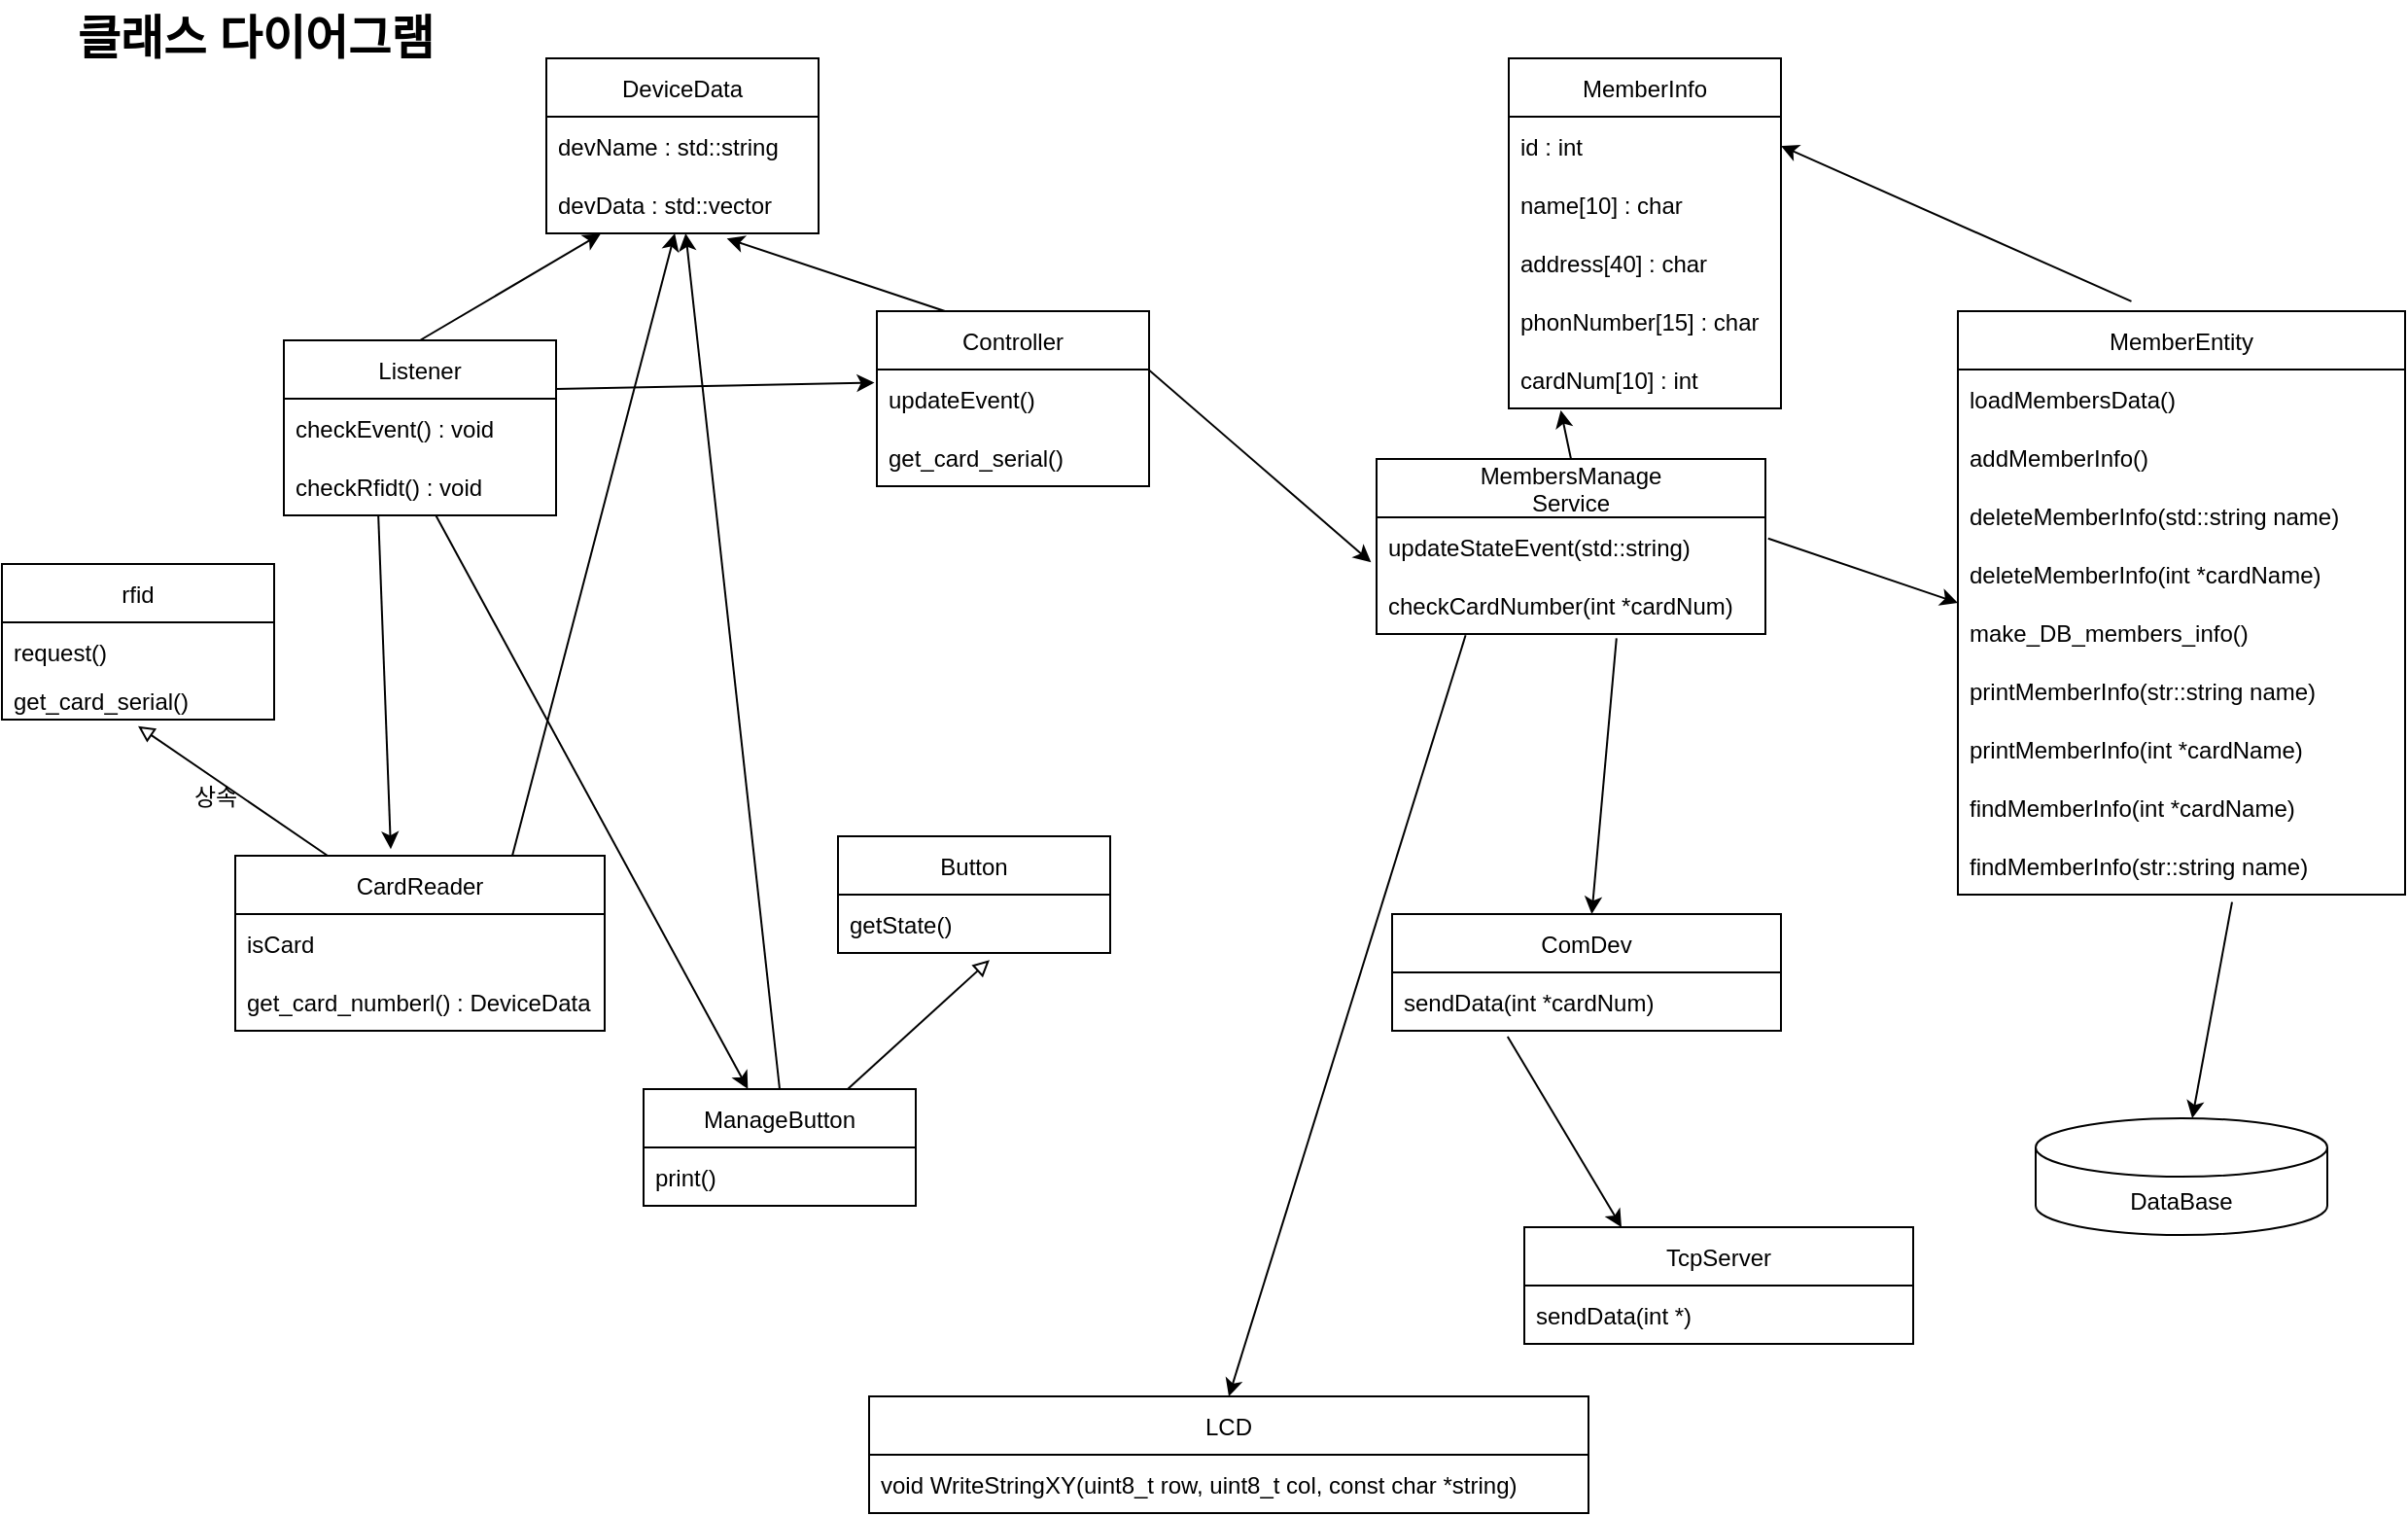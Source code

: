 <mxfile>
    <diagram id="y6Zlju1lAdBoqG-aDY1v" name="페이지-1">
        <mxGraphModel dx="734" dy="-27" grid="0" gridSize="10" guides="1" tooltips="1" connect="1" arrows="1" fold="1" page="0" pageScale="1" pageWidth="827" pageHeight="1169" background="none" math="0" shadow="0">
            <root>
                <mxCell id="0"/>
                <mxCell id="1" parent="0"/>
                <mxCell id="40" style="edgeStyle=none;html=1;exitX=0.5;exitY=0;exitDx=0;exitDy=0;entryX=0.2;entryY=1.007;entryDx=0;entryDy=0;entryPerimeter=0;endArrow=classic;endFill=1;" parent="1" source="8" target="33" edge="1">
                    <mxGeometry relative="1" as="geometry"/>
                </mxCell>
                <mxCell id="8" value="Listener" style="swimlane;fontStyle=0;childLayout=stackLayout;horizontal=1;startSize=30;horizontalStack=0;resizeParent=1;resizeParentMax=0;resizeLast=0;collapsible=1;marginBottom=0;" parent="1" vertex="1">
                    <mxGeometry x="175" y="585" width="140" height="90" as="geometry"/>
                </mxCell>
                <mxCell id="9" value="checkEvent() : void" style="text;strokeColor=none;fillColor=none;align=left;verticalAlign=middle;spacingLeft=4;spacingRight=4;overflow=hidden;points=[[0,0.5],[1,0.5]];portConstraint=eastwest;rotatable=0;" parent="8" vertex="1">
                    <mxGeometry y="30" width="140" height="30" as="geometry"/>
                </mxCell>
                <mxCell id="83" value="checkRfidt() : void" style="text;strokeColor=none;fillColor=none;align=left;verticalAlign=middle;spacingLeft=4;spacingRight=4;overflow=hidden;points=[[0,0.5],[1,0.5]];portConstraint=eastwest;rotatable=0;" parent="8" vertex="1">
                    <mxGeometry y="60" width="140" height="30" as="geometry"/>
                </mxCell>
                <mxCell id="12" value="rfid" style="swimlane;fontStyle=0;childLayout=stackLayout;horizontal=1;startSize=30;horizontalStack=0;resizeParent=1;resizeParentMax=0;resizeLast=0;collapsible=1;marginBottom=0;" parent="1" vertex="1">
                    <mxGeometry x="30" y="700" width="140" height="80" as="geometry">
                        <mxRectangle x="220" width="50" height="30" as="alternateBounds"/>
                    </mxGeometry>
                </mxCell>
                <mxCell id="13" value="request()" style="text;strokeColor=none;fillColor=none;align=left;verticalAlign=middle;spacingLeft=4;spacingRight=4;overflow=hidden;points=[[0,0.5],[1,0.5]];portConstraint=eastwest;rotatable=0;" parent="12" vertex="1">
                    <mxGeometry y="30" width="140" height="30" as="geometry"/>
                </mxCell>
                <mxCell id="14" value="get_card_serial()" style="text;strokeColor=none;fillColor=none;align=left;verticalAlign=middle;spacingLeft=4;spacingRight=4;overflow=hidden;points=[[0,0.5],[1,0.5]];portConstraint=eastwest;rotatable=0;" parent="12" vertex="1">
                    <mxGeometry y="60" width="140" height="20" as="geometry"/>
                </mxCell>
                <mxCell id="16" value="LCD" style="swimlane;fontStyle=0;childLayout=stackLayout;horizontal=1;startSize=30;horizontalStack=0;resizeParent=1;resizeParentMax=0;resizeLast=0;collapsible=1;marginBottom=0;" parent="1" vertex="1">
                    <mxGeometry x="476" y="1128" width="370" height="60" as="geometry"/>
                </mxCell>
                <mxCell id="17" value="void WriteStringXY(uint8_t row, uint8_t col, const char *string)" style="text;strokeColor=none;fillColor=none;align=left;verticalAlign=middle;spacingLeft=4;spacingRight=4;overflow=hidden;points=[[0,0.5],[1,0.5]];portConstraint=eastwest;rotatable=0;" parent="16" vertex="1">
                    <mxGeometry y="30" width="370" height="30" as="geometry"/>
                </mxCell>
                <mxCell id="21" value="" style="endArrow=classic;html=1;exitX=1;exitY=0.5;exitDx=0;exitDy=0;rounded=0;entryX=-0.009;entryY=0.227;entryDx=0;entryDy=0;entryPerimeter=0;" parent="1" target="28" edge="1">
                    <mxGeometry width="50" height="50" relative="1" as="geometry">
                        <mxPoint x="315" y="610" as="sourcePoint"/>
                        <mxPoint x="465" y="610" as="targetPoint"/>
                        <Array as="points"/>
                    </mxGeometry>
                </mxCell>
                <mxCell id="26" value="클래스 다이어그램" style="text;strokeColor=none;fillColor=none;html=1;fontSize=24;fontStyle=1;verticalAlign=middle;align=center;" parent="1" vertex="1">
                    <mxGeometry x="110" y="410" width="100" height="40" as="geometry"/>
                </mxCell>
                <mxCell id="41" style="edgeStyle=none;html=1;exitX=0.25;exitY=0;exitDx=0;exitDy=0;entryX=0.663;entryY=1.087;entryDx=0;entryDy=0;entryPerimeter=0;endArrow=classic;endFill=1;" parent="1" source="27" target="33" edge="1">
                    <mxGeometry relative="1" as="geometry"/>
                </mxCell>
                <mxCell id="59" style="edgeStyle=none;html=1;exitX=0.75;exitY=0;exitDx=0;exitDy=0;entryX=-0.014;entryY=0.771;entryDx=0;entryDy=0;entryPerimeter=0;" parent="1" source="27" target="52" edge="1">
                    <mxGeometry relative="1" as="geometry"/>
                </mxCell>
                <mxCell id="27" value="Controller" style="swimlane;fontStyle=0;childLayout=stackLayout;horizontal=1;startSize=30;horizontalStack=0;resizeParent=1;resizeParentMax=0;resizeLast=0;collapsible=1;marginBottom=0;" parent="1" vertex="1">
                    <mxGeometry x="480" y="570" width="140" height="90" as="geometry">
                        <mxRectangle x="220" width="50" height="30" as="alternateBounds"/>
                    </mxGeometry>
                </mxCell>
                <mxCell id="28" value="updateEvent()" style="text;strokeColor=none;fillColor=none;align=left;verticalAlign=middle;spacingLeft=4;spacingRight=4;overflow=hidden;points=[[0,0.5],[1,0.5]];portConstraint=eastwest;rotatable=0;" parent="27" vertex="1">
                    <mxGeometry y="30" width="140" height="30" as="geometry"/>
                </mxCell>
                <mxCell id="29" value="get_card_serial()" style="text;strokeColor=none;fillColor=none;align=left;verticalAlign=middle;spacingLeft=4;spacingRight=4;overflow=hidden;points=[[0,0.5],[1,0.5]];portConstraint=eastwest;rotatable=0;" parent="27" vertex="1">
                    <mxGeometry y="60" width="140" height="30" as="geometry"/>
                </mxCell>
                <mxCell id="30" value="" style="endArrow=classic;html=1;exitX=0.229;exitY=1.02;exitDx=0;exitDy=0;exitPerimeter=0;entryX=0.5;entryY=0;entryDx=0;entryDy=0;" parent="1" source="77" target="16" edge="1">
                    <mxGeometry width="50" height="50" relative="1" as="geometry">
                        <mxPoint x="460" y="785" as="sourcePoint"/>
                        <mxPoint x="510" y="735" as="targetPoint"/>
                    </mxGeometry>
                </mxCell>
                <mxCell id="31" value="DeviceData" style="swimlane;fontStyle=0;childLayout=stackLayout;horizontal=1;startSize=30;horizontalStack=0;resizeParent=1;resizeParentMax=0;resizeLast=0;collapsible=1;marginBottom=0;" parent="1" vertex="1">
                    <mxGeometry x="310" y="440" width="140" height="90" as="geometry">
                        <mxRectangle x="220" width="50" height="30" as="alternateBounds"/>
                    </mxGeometry>
                </mxCell>
                <mxCell id="32" value="devName : std::string" style="text;strokeColor=none;fillColor=none;align=left;verticalAlign=middle;spacingLeft=4;spacingRight=4;overflow=hidden;points=[[0,0.5],[1,0.5]];portConstraint=eastwest;rotatable=0;" parent="31" vertex="1">
                    <mxGeometry y="30" width="140" height="30" as="geometry"/>
                </mxCell>
                <mxCell id="33" value="devData : std::vector" style="text;strokeColor=none;fillColor=none;align=left;verticalAlign=middle;spacingLeft=4;spacingRight=4;overflow=hidden;points=[[0,0.5],[1,0.5]];portConstraint=eastwest;rotatable=0;" parent="31" vertex="1">
                    <mxGeometry y="60" width="140" height="30" as="geometry"/>
                </mxCell>
                <mxCell id="37" style="edgeStyle=none;html=1;exitX=0.25;exitY=0;exitDx=0;exitDy=0;entryX=0.5;entryY=1.167;entryDx=0;entryDy=0;entryPerimeter=0;endArrow=block;endFill=0;" parent="1" source="34" target="14" edge="1">
                    <mxGeometry relative="1" as="geometry"/>
                </mxCell>
                <mxCell id="39" style="edgeStyle=none;html=1;exitX=0.347;exitY=1;exitDx=0;exitDy=0;endArrow=classic;endFill=1;exitPerimeter=0;entryX=0.421;entryY=-0.038;entryDx=0;entryDy=0;entryPerimeter=0;" parent="1" source="83" target="34" edge="1">
                    <mxGeometry relative="1" as="geometry">
                        <mxPoint x="290" y="810" as="targetPoint"/>
                    </mxGeometry>
                </mxCell>
                <mxCell id="42" style="edgeStyle=none;html=1;exitX=0.75;exitY=0;exitDx=0;exitDy=0;endArrow=classic;endFill=1;" parent="1" source="34" target="33" edge="1">
                    <mxGeometry relative="1" as="geometry"/>
                </mxCell>
                <mxCell id="34" value="CardReader" style="swimlane;fontStyle=0;childLayout=stackLayout;horizontal=1;startSize=30;horizontalStack=0;resizeParent=1;resizeParentMax=0;resizeLast=0;collapsible=1;marginBottom=0;" parent="1" vertex="1">
                    <mxGeometry x="150" y="850" width="190" height="90" as="geometry">
                        <mxRectangle x="220" width="50" height="30" as="alternateBounds"/>
                    </mxGeometry>
                </mxCell>
                <mxCell id="35" value="isCard" style="text;strokeColor=none;fillColor=none;align=left;verticalAlign=middle;spacingLeft=4;spacingRight=4;overflow=hidden;points=[[0,0.5],[1,0.5]];portConstraint=eastwest;rotatable=0;" parent="34" vertex="1">
                    <mxGeometry y="30" width="190" height="30" as="geometry"/>
                </mxCell>
                <mxCell id="36" value="get_card_numberl() : DeviceData" style="text;strokeColor=none;fillColor=none;align=left;verticalAlign=middle;spacingLeft=4;spacingRight=4;overflow=hidden;points=[[0,0.5],[1,0.5]];portConstraint=eastwest;rotatable=0;" parent="34" vertex="1">
                    <mxGeometry y="60" width="190" height="30" as="geometry"/>
                </mxCell>
                <mxCell id="38" value="상속" style="text;html=1;strokeColor=none;fillColor=none;align=center;verticalAlign=middle;whiteSpace=wrap;rounded=0;" parent="1" vertex="1">
                    <mxGeometry x="110" y="805" width="60" height="30" as="geometry"/>
                </mxCell>
                <mxCell id="54" style="edgeStyle=none;html=1;exitX=0.388;exitY=-0.017;exitDx=0;exitDy=0;exitPerimeter=0;entryX=1;entryY=0.5;entryDx=0;entryDy=0;" parent="1" source="55" target="46" edge="1">
                    <mxGeometry relative="1" as="geometry"/>
                </mxCell>
                <mxCell id="43" value="DataBase" style="shape=cylinder3;whiteSpace=wrap;html=1;boundedLbl=1;backgroundOutline=1;size=15;" parent="1" vertex="1">
                    <mxGeometry x="1076" y="985" width="150" height="60" as="geometry"/>
                </mxCell>
                <mxCell id="45" value="MemberInfo" style="swimlane;fontStyle=0;childLayout=stackLayout;horizontal=1;startSize=30;horizontalStack=0;resizeParent=1;resizeParentMax=0;resizeLast=0;collapsible=1;marginBottom=0;" parent="1" vertex="1">
                    <mxGeometry x="805" y="440" width="140" height="180" as="geometry">
                        <mxRectangle x="220" width="50" height="30" as="alternateBounds"/>
                    </mxGeometry>
                </mxCell>
                <mxCell id="46" value="id : int" style="text;strokeColor=none;fillColor=none;align=left;verticalAlign=middle;spacingLeft=4;spacingRight=4;overflow=hidden;points=[[0,0.5],[1,0.5]];portConstraint=eastwest;rotatable=0;" parent="45" vertex="1">
                    <mxGeometry y="30" width="140" height="30" as="geometry"/>
                </mxCell>
                <mxCell id="48" value="name[10] : char" style="text;strokeColor=none;fillColor=none;align=left;verticalAlign=middle;spacingLeft=4;spacingRight=4;overflow=hidden;points=[[0,0.5],[1,0.5]];portConstraint=eastwest;rotatable=0;" parent="45" vertex="1">
                    <mxGeometry y="60" width="140" height="30" as="geometry"/>
                </mxCell>
                <mxCell id="47" value="address[40] : char" style="text;strokeColor=none;fillColor=none;align=left;verticalAlign=middle;spacingLeft=4;spacingRight=4;overflow=hidden;points=[[0,0.5],[1,0.5]];portConstraint=eastwest;rotatable=0;" parent="45" vertex="1">
                    <mxGeometry y="90" width="140" height="30" as="geometry"/>
                </mxCell>
                <mxCell id="49" value="phonNumber[15] : char" style="text;strokeColor=none;fillColor=none;align=left;verticalAlign=middle;spacingLeft=4;spacingRight=4;overflow=hidden;points=[[0,0.5],[1,0.5]];portConstraint=eastwest;rotatable=0;" parent="45" vertex="1">
                    <mxGeometry y="120" width="140" height="30" as="geometry"/>
                </mxCell>
                <mxCell id="50" value="cardNum[10] : int" style="text;strokeColor=none;fillColor=none;align=left;verticalAlign=middle;spacingLeft=4;spacingRight=4;overflow=hidden;points=[[0,0.5],[1,0.5]];portConstraint=eastwest;rotatable=0;" parent="45" vertex="1">
                    <mxGeometry y="150" width="140" height="30" as="geometry"/>
                </mxCell>
                <mxCell id="57" style="edgeStyle=none;html=1;exitX=0.5;exitY=0;exitDx=0;exitDy=0;entryX=0.191;entryY=1.033;entryDx=0;entryDy=0;entryPerimeter=0;" parent="1" source="51" target="50" edge="1">
                    <mxGeometry relative="1" as="geometry"/>
                </mxCell>
                <mxCell id="60" style="edgeStyle=none;html=1;entryX=0;entryY=0.5;entryDx=0;entryDy=0;exitX=1.007;exitY=0.363;exitDx=0;exitDy=0;exitPerimeter=0;" parent="1" source="52" target="55" edge="1">
                    <mxGeometry relative="1" as="geometry">
                        <mxPoint x="750" y="400" as="sourcePoint"/>
                    </mxGeometry>
                </mxCell>
                <mxCell id="87" style="edgeStyle=none;html=1;exitX=0.617;exitY=1.073;exitDx=0;exitDy=0;exitPerimeter=0;" parent="1" source="77" target="84" edge="1">
                    <mxGeometry relative="1" as="geometry"/>
                </mxCell>
                <mxCell id="51" value="MembersManage&#10;Service" style="swimlane;fontStyle=0;childLayout=stackLayout;horizontal=1;startSize=30;horizontalStack=0;resizeParent=1;resizeParentMax=0;resizeLast=0;collapsible=1;marginBottom=0;" parent="1" vertex="1">
                    <mxGeometry x="737" y="646" width="200" height="90" as="geometry">
                        <mxRectangle x="220" width="50" height="30" as="alternateBounds"/>
                    </mxGeometry>
                </mxCell>
                <mxCell id="52" value="updateStateEvent(std::string)" style="text;strokeColor=none;fillColor=none;align=left;verticalAlign=middle;spacingLeft=4;spacingRight=4;overflow=hidden;points=[[0,0.5],[1,0.5]];portConstraint=eastwest;rotatable=0;" parent="51" vertex="1">
                    <mxGeometry y="30" width="200" height="30" as="geometry"/>
                </mxCell>
                <mxCell id="77" value="checkCardNumber(int *cardNum)" style="text;strokeColor=none;fillColor=none;align=left;verticalAlign=middle;spacingLeft=4;spacingRight=4;overflow=hidden;points=[[0,0.5],[1,0.5]];portConstraint=eastwest;rotatable=0;" parent="51" vertex="1">
                    <mxGeometry y="60" width="200" height="30" as="geometry"/>
                </mxCell>
                <mxCell id="55" value="MemberEntity" style="swimlane;fontStyle=0;childLayout=stackLayout;horizontal=1;startSize=30;horizontalStack=0;resizeParent=1;resizeParentMax=0;resizeLast=0;collapsible=1;marginBottom=0;" parent="1" vertex="1">
                    <mxGeometry x="1036" y="570" width="230" height="300" as="geometry">
                        <mxRectangle x="220" width="50" height="30" as="alternateBounds"/>
                    </mxGeometry>
                </mxCell>
                <mxCell id="56" value="loadMembersData()" style="text;strokeColor=none;fillColor=none;align=left;verticalAlign=middle;spacingLeft=4;spacingRight=4;overflow=hidden;points=[[0,0.5],[1,0.5]];portConstraint=eastwest;rotatable=0;" parent="55" vertex="1">
                    <mxGeometry y="30" width="230" height="30" as="geometry"/>
                </mxCell>
                <mxCell id="63" value="addMemberInfo()" style="text;strokeColor=none;fillColor=none;align=left;verticalAlign=middle;spacingLeft=4;spacingRight=4;overflow=hidden;points=[[0,0.5],[1,0.5]];portConstraint=eastwest;rotatable=0;" parent="55" vertex="1">
                    <mxGeometry y="60" width="230" height="30" as="geometry"/>
                </mxCell>
                <mxCell id="65" value="deleteMemberInfo(std::string name)" style="text;strokeColor=none;fillColor=none;align=left;verticalAlign=middle;spacingLeft=4;spacingRight=4;overflow=hidden;points=[[0,0.5],[1,0.5]];portConstraint=eastwest;rotatable=0;" parent="55" vertex="1">
                    <mxGeometry y="90" width="230" height="30" as="geometry"/>
                </mxCell>
                <mxCell id="72" value="deleteMemberInfo(int *cardName)" style="text;strokeColor=none;fillColor=none;align=left;verticalAlign=middle;spacingLeft=4;spacingRight=4;overflow=hidden;points=[[0,0.5],[1,0.5]];portConstraint=eastwest;rotatable=0;" parent="55" vertex="1">
                    <mxGeometry y="120" width="230" height="30" as="geometry"/>
                </mxCell>
                <mxCell id="64" value="make_DB_members_info()" style="text;strokeColor=none;fillColor=none;align=left;verticalAlign=middle;spacingLeft=4;spacingRight=4;overflow=hidden;points=[[0,0.5],[1,0.5]];portConstraint=eastwest;rotatable=0;" parent="55" vertex="1">
                    <mxGeometry y="150" width="230" height="30" as="geometry"/>
                </mxCell>
                <mxCell id="66" value="printMemberInfo(str::string name)" style="text;strokeColor=none;fillColor=none;align=left;verticalAlign=middle;spacingLeft=4;spacingRight=4;overflow=hidden;points=[[0,0.5],[1,0.5]];portConstraint=eastwest;rotatable=0;" parent="55" vertex="1">
                    <mxGeometry y="180" width="230" height="30" as="geometry"/>
                </mxCell>
                <mxCell id="69" value="printMemberInfo(int *cardName)" style="text;strokeColor=none;fillColor=none;align=left;verticalAlign=middle;spacingLeft=4;spacingRight=4;overflow=hidden;points=[[0,0.5],[1,0.5]];portConstraint=eastwest;rotatable=0;" parent="55" vertex="1">
                    <mxGeometry y="210" width="230" height="30" as="geometry"/>
                </mxCell>
                <mxCell id="68" value="findMemberInfo(int *cardName)" style="text;strokeColor=none;fillColor=none;align=left;verticalAlign=middle;spacingLeft=4;spacingRight=4;overflow=hidden;points=[[0,0.5],[1,0.5]];portConstraint=eastwest;rotatable=0;" parent="55" vertex="1">
                    <mxGeometry y="240" width="230" height="30" as="geometry"/>
                </mxCell>
                <mxCell id="67" value="findMemberInfo(str::string name)" style="text;strokeColor=none;fillColor=none;align=left;verticalAlign=middle;spacingLeft=4;spacingRight=4;overflow=hidden;points=[[0,0.5],[1,0.5]];portConstraint=eastwest;rotatable=0;" parent="55" vertex="1">
                    <mxGeometry y="270" width="230" height="30" as="geometry"/>
                </mxCell>
                <mxCell id="58" style="edgeStyle=none;html=1;exitX=0.613;exitY=1.127;exitDx=0;exitDy=0;exitPerimeter=0;" parent="1" source="67" target="43" edge="1">
                    <mxGeometry relative="1" as="geometry"/>
                </mxCell>
                <mxCell id="82" style="edgeStyle=none;html=1;exitX=0.5;exitY=0;exitDx=0;exitDy=0;" parent="1" source="61" target="33" edge="1">
                    <mxGeometry relative="1" as="geometry"/>
                </mxCell>
                <mxCell id="61" value="ManageButton" style="swimlane;fontStyle=0;childLayout=stackLayout;horizontal=1;startSize=30;horizontalStack=0;resizeParent=1;resizeParentMax=0;resizeLast=0;collapsible=1;marginBottom=0;" parent="1" vertex="1">
                    <mxGeometry x="360" y="970" width="140" height="60" as="geometry"/>
                </mxCell>
                <mxCell id="62" value="print()" style="text;strokeColor=none;fillColor=none;align=left;verticalAlign=middle;spacingLeft=4;spacingRight=4;overflow=hidden;points=[[0,0.5],[1,0.5]];portConstraint=eastwest;rotatable=0;" parent="61" vertex="1">
                    <mxGeometry y="30" width="140" height="30" as="geometry"/>
                </mxCell>
                <mxCell id="78" value="" style="endArrow=classic;html=1;" parent="1" source="83" target="61" edge="1">
                    <mxGeometry width="50" height="50" relative="1" as="geometry">
                        <mxPoint x="400" y="820" as="sourcePoint"/>
                        <mxPoint x="450" y="770" as="targetPoint"/>
                    </mxGeometry>
                </mxCell>
                <mxCell id="79" style="edgeStyle=none;html=1;exitX=0.75;exitY=0;exitDx=0;exitDy=0;endArrow=block;endFill=0;entryX=0.557;entryY=1.12;entryDx=0;entryDy=0;entryPerimeter=0;" parent="1" source="61" target="81" edge="1">
                    <mxGeometry relative="1" as="geometry">
                        <mxPoint x="490" y="853.33" as="sourcePoint"/>
                        <mxPoint x="420" y="760" as="targetPoint"/>
                    </mxGeometry>
                </mxCell>
                <mxCell id="80" value="Button" style="swimlane;fontStyle=0;childLayout=stackLayout;horizontal=1;startSize=30;horizontalStack=0;resizeParent=1;resizeParentMax=0;resizeLast=0;collapsible=1;marginBottom=0;" parent="1" vertex="1">
                    <mxGeometry x="460" y="840" width="140" height="60" as="geometry"/>
                </mxCell>
                <mxCell id="81" value="getState()" style="text;strokeColor=none;fillColor=none;align=left;verticalAlign=middle;spacingLeft=4;spacingRight=4;overflow=hidden;points=[[0,0.5],[1,0.5]];portConstraint=eastwest;rotatable=0;" parent="80" vertex="1">
                    <mxGeometry y="30" width="140" height="30" as="geometry"/>
                </mxCell>
                <mxCell id="91" style="edgeStyle=none;html=1;exitX=0.297;exitY=1.1;exitDx=0;exitDy=0;exitPerimeter=0;entryX=0.25;entryY=0;entryDx=0;entryDy=0;" parent="1" source="85" target="88" edge="1">
                    <mxGeometry relative="1" as="geometry">
                        <mxPoint x="820" y="1039.8" as="targetPoint"/>
                        <mxPoint x="844.2" y="954.01" as="sourcePoint"/>
                    </mxGeometry>
                </mxCell>
                <mxCell id="84" value="ComDev" style="swimlane;fontStyle=0;childLayout=stackLayout;horizontal=1;startSize=30;horizontalStack=0;resizeParent=1;resizeParentMax=0;resizeLast=0;collapsible=1;marginBottom=0;" parent="1" vertex="1">
                    <mxGeometry x="745" y="880" width="200" height="60" as="geometry">
                        <mxRectangle x="220" width="50" height="30" as="alternateBounds"/>
                    </mxGeometry>
                </mxCell>
                <mxCell id="85" value="sendData(int *cardNum)" style="text;strokeColor=none;fillColor=none;align=left;verticalAlign=middle;spacingLeft=4;spacingRight=4;overflow=hidden;points=[[0,0.5],[1,0.5]];portConstraint=eastwest;rotatable=0;" parent="84" vertex="1">
                    <mxGeometry y="30" width="200" height="30" as="geometry"/>
                </mxCell>
                <mxCell id="88" value="TcpServer" style="swimlane;fontStyle=0;childLayout=stackLayout;horizontal=1;startSize=30;horizontalStack=0;resizeParent=1;resizeParentMax=0;resizeLast=0;collapsible=1;marginBottom=0;" parent="1" vertex="1">
                    <mxGeometry x="813" y="1041" width="200" height="60" as="geometry">
                        <mxRectangle x="220" width="50" height="30" as="alternateBounds"/>
                    </mxGeometry>
                </mxCell>
                <mxCell id="89" value="sendData(int *)" style="text;strokeColor=none;fillColor=none;align=left;verticalAlign=middle;spacingLeft=4;spacingRight=4;overflow=hidden;points=[[0,0.5],[1,0.5]];portConstraint=eastwest;rotatable=0;" parent="88" vertex="1">
                    <mxGeometry y="30" width="200" height="30" as="geometry"/>
                </mxCell>
            </root>
        </mxGraphModel>
    </diagram>
</mxfile>